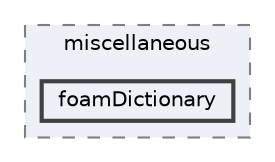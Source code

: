 digraph "applications/utilities/miscellaneous/foamDictionary"
{
 // LATEX_PDF_SIZE
  bgcolor="transparent";
  edge [fontname=Helvetica,fontsize=10,labelfontname=Helvetica,labelfontsize=10];
  node [fontname=Helvetica,fontsize=10,shape=box,height=0.2,width=0.4];
  compound=true
  subgraph clusterdir_3210494cbdf79b7f44b411965daadab0 {
    graph [ bgcolor="#edf0f7", pencolor="grey50", label="miscellaneous", fontname=Helvetica,fontsize=10 style="filled,dashed", URL="dir_3210494cbdf79b7f44b411965daadab0.html",tooltip=""]
  dir_8bb5a17e47d892a2980f5223b8b60721 [label="foamDictionary", fillcolor="#edf0f7", color="grey25", style="filled,bold", URL="dir_8bb5a17e47d892a2980f5223b8b60721.html",tooltip=""];
  }
}
